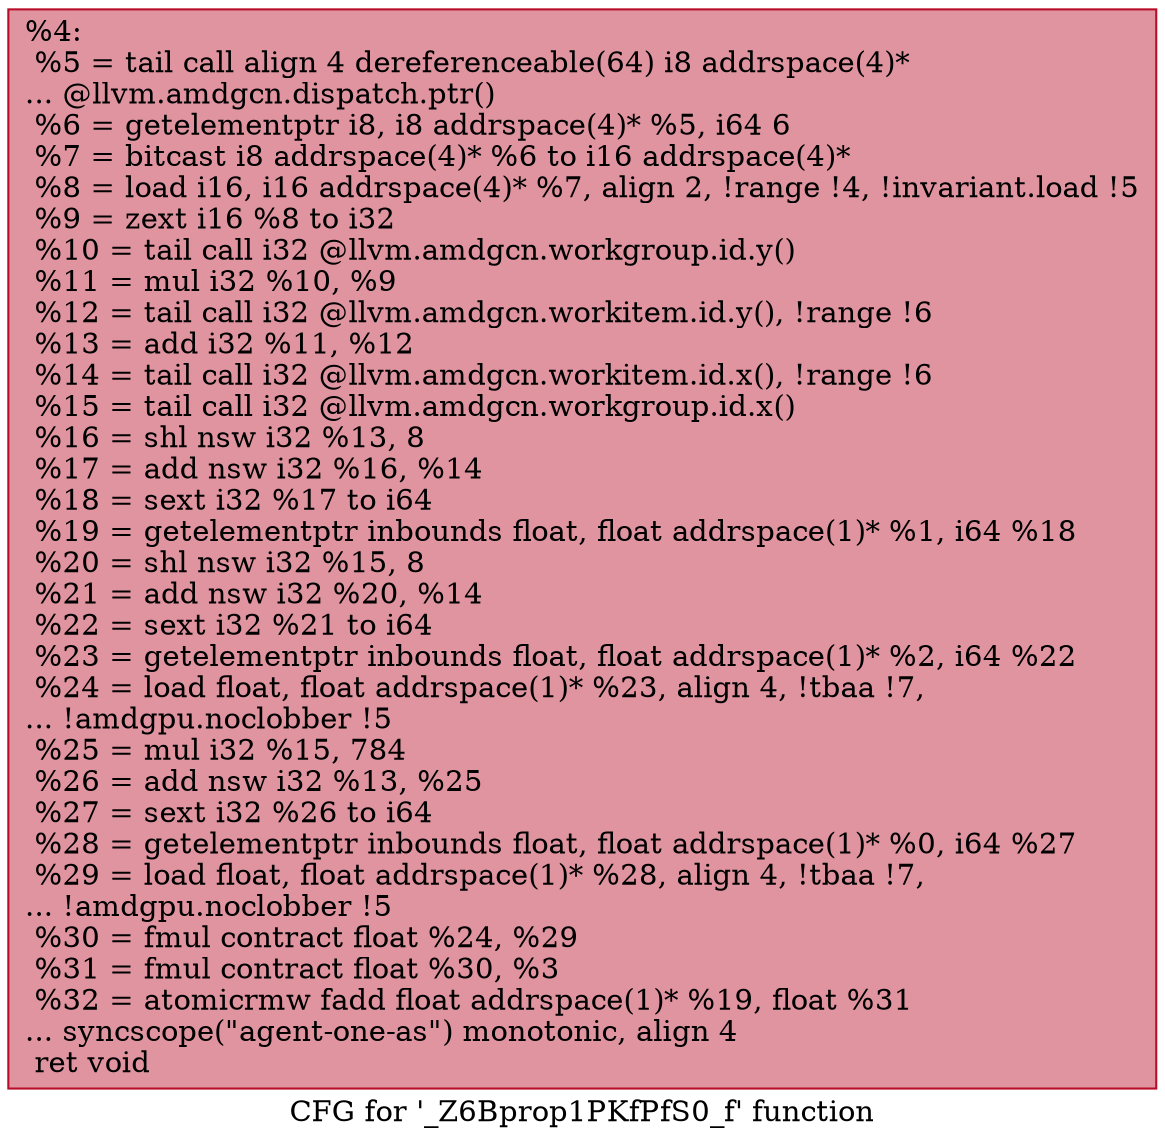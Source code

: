 digraph "CFG for '_Z6Bprop1PKfPfS0_f' function" {
	label="CFG for '_Z6Bprop1PKfPfS0_f' function";

	Node0x54d9290 [shape=record,color="#b70d28ff", style=filled, fillcolor="#b70d2870",label="{%4:\l  %5 = tail call align 4 dereferenceable(64) i8 addrspace(4)*\l... @llvm.amdgcn.dispatch.ptr()\l  %6 = getelementptr i8, i8 addrspace(4)* %5, i64 6\l  %7 = bitcast i8 addrspace(4)* %6 to i16 addrspace(4)*\l  %8 = load i16, i16 addrspace(4)* %7, align 2, !range !4, !invariant.load !5\l  %9 = zext i16 %8 to i32\l  %10 = tail call i32 @llvm.amdgcn.workgroup.id.y()\l  %11 = mul i32 %10, %9\l  %12 = tail call i32 @llvm.amdgcn.workitem.id.y(), !range !6\l  %13 = add i32 %11, %12\l  %14 = tail call i32 @llvm.amdgcn.workitem.id.x(), !range !6\l  %15 = tail call i32 @llvm.amdgcn.workgroup.id.x()\l  %16 = shl nsw i32 %13, 8\l  %17 = add nsw i32 %16, %14\l  %18 = sext i32 %17 to i64\l  %19 = getelementptr inbounds float, float addrspace(1)* %1, i64 %18\l  %20 = shl nsw i32 %15, 8\l  %21 = add nsw i32 %20, %14\l  %22 = sext i32 %21 to i64\l  %23 = getelementptr inbounds float, float addrspace(1)* %2, i64 %22\l  %24 = load float, float addrspace(1)* %23, align 4, !tbaa !7,\l... !amdgpu.noclobber !5\l  %25 = mul i32 %15, 784\l  %26 = add nsw i32 %13, %25\l  %27 = sext i32 %26 to i64\l  %28 = getelementptr inbounds float, float addrspace(1)* %0, i64 %27\l  %29 = load float, float addrspace(1)* %28, align 4, !tbaa !7,\l... !amdgpu.noclobber !5\l  %30 = fmul contract float %24, %29\l  %31 = fmul contract float %30, %3\l  %32 = atomicrmw fadd float addrspace(1)* %19, float %31\l... syncscope(\"agent-one-as\") monotonic, align 4\l  ret void\l}"];
}
